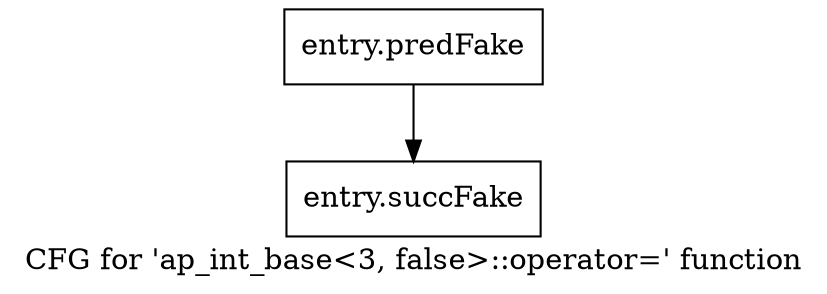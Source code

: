 digraph "CFG for 'ap_int_base\<3, false\>::operator=' function" {
	label="CFG for 'ap_int_base\<3, false\>::operator=' function";

	Node0x58fdf20 [shape=record,filename="",linenumber="",label="{entry.predFake}"];
	Node0x58fdf20 -> Node0x5b2d960[ callList="" memoryops="" filename="/home/omerfaruk/tools/Xilinx/Vitis_HLS/2023.2/include/etc/ap_int_base.h" execusionnum="3"];
	Node0x5b2d960 [shape=record,filename="/home/omerfaruk/tools/Xilinx/Vitis_HLS/2023.2/include/etc/ap_int_base.h",linenumber="461",label="{entry.succFake}"];
}
